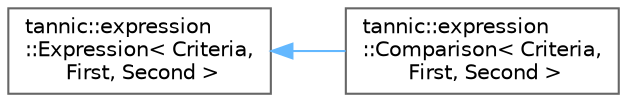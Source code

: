 digraph "Graphical Class Hierarchy"
{
 // LATEX_PDF_SIZE
  bgcolor="transparent";
  edge [fontname=Helvetica,fontsize=10,labelfontname=Helvetica,labelfontsize=10];
  node [fontname=Helvetica,fontsize=10,shape=box,height=0.2,width=0.4];
  rankdir="LR";
  Node0 [id="Node000000",label="tannic::expression\l::Expression\< Criteria,\l First, Second \>",height=0.2,width=0.4,color="grey40", fillcolor="white", style="filled",URL="$de/ddf/classtannic_1_1expression_1_1Expression.html",tooltip=" "];
  Node0 -> Node1 [id="edge3_Node000000_Node000001",dir="back",color="steelblue1",style="solid",tooltip=" "];
  Node1 [id="Node000001",label="tannic::expression\l::Comparison\< Criteria,\l First, Second \>",height=0.2,width=0.4,color="grey40", fillcolor="white", style="filled",URL="$dc/dc3/classtannic_1_1expression_1_1Comparison.html",tooltip=" "];
}
